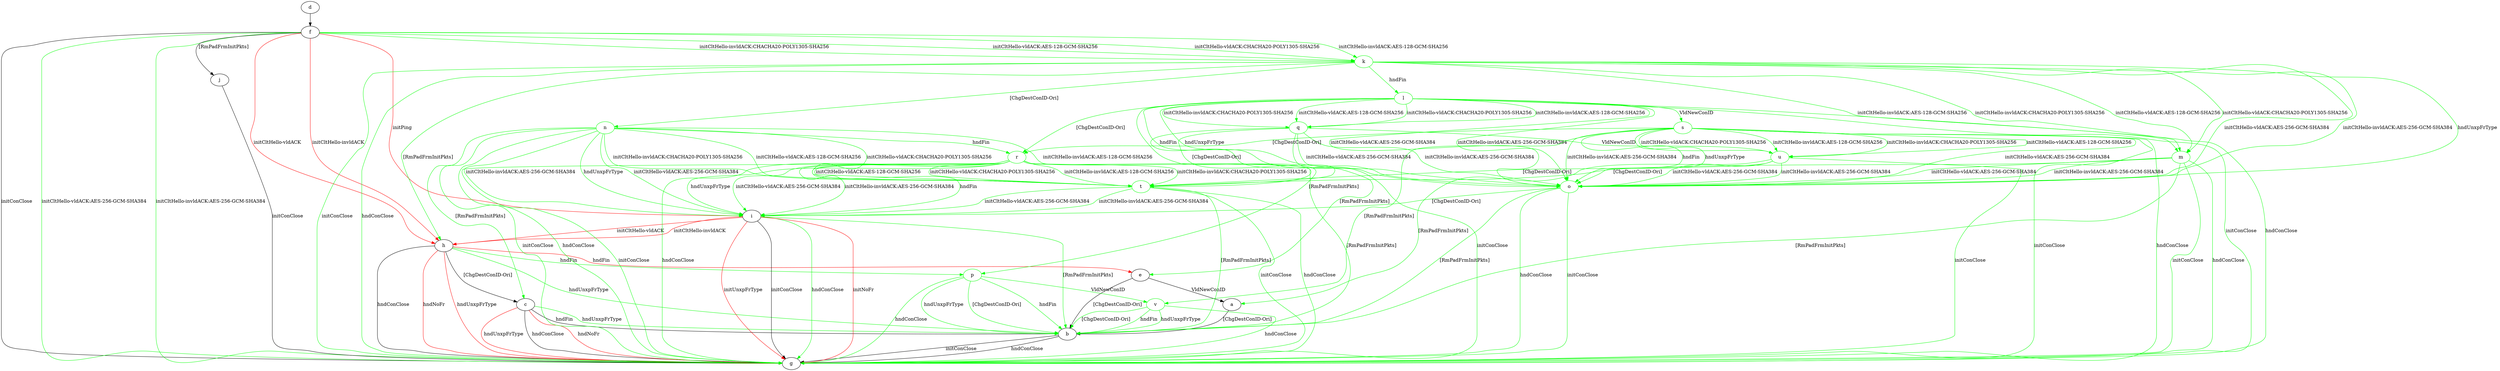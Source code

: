 digraph "" {
	a -> b	[key=0,
		label="[ChgDestConID-Ori] "];
	b -> g	[key=0,
		label="initConClose "];
	b -> g	[key=1,
		label="hndConClose "];
	c -> b	[key=0,
		label="hndFin "];
	c -> b	[key=1,
		color=green,
		label="hndUnxpFrType "];
	c -> g	[key=0,
		label="hndConClose "];
	c -> g	[key=1,
		color=red,
		label="hndNoFr "];
	c -> g	[key=2,
		color=red,
		label="hndUnxpFrType "];
	d -> f	[key=0];
	e -> a	[key=0,
		label="VldNewConID "];
	e -> b	[key=0,
		label="[ChgDestConID-Ori] "];
	f -> g	[key=0,
		label="initConClose "];
	f -> g	[key=1,
		color=green,
		label="initCltHello-vldACK:AES-256-GCM-SHA384 "];
	f -> g	[key=2,
		color=green,
		label="initCltHello-invldACK:AES-256-GCM-SHA384 "];
	f -> h	[key=0,
		color=red,
		label="initCltHello-vldACK "];
	f -> h	[key=1,
		color=red,
		label="initCltHello-invldACK "];
	f -> i	[key=0,
		color=red,
		label="initPing "];
	f -> j	[key=0,
		label="[RmPadFrmInitPkts] "];
	k	[color=green];
	f -> k	[key=0,
		color=green,
		label="initCltHello-vldACK:AES-128-GCM-SHA256 "];
	f -> k	[key=1,
		color=green,
		label="initCltHello-vldACK:CHACHA20-POLY1305-SHA256 "];
	f -> k	[key=2,
		color=green,
		label="initCltHello-invldACK:AES-128-GCM-SHA256 "];
	f -> k	[key=3,
		color=green,
		label="initCltHello-invldACK:CHACHA20-POLY1305-SHA256 "];
	h -> b	[key=0,
		color=green,
		label="hndUnxpFrType "];
	h -> c	[key=0,
		label="[ChgDestConID-Ori] "];
	h -> e	[key=0,
		color=red,
		label="hndFin "];
	h -> g	[key=0,
		label="hndConClose "];
	h -> g	[key=1,
		color=red,
		label="hndNoFr "];
	h -> g	[key=2,
		color=red,
		label="hndUnxpFrType "];
	p	[color=green];
	h -> p	[key=0,
		color=green,
		label="hndFin "];
	i -> b	[key=0,
		color=green,
		label="[RmPadFrmInitPkts] "];
	i -> g	[key=0,
		label="initConClose "];
	i -> g	[key=1,
		color=green,
		label="hndConClose "];
	i -> g	[key=2,
		color=red,
		label="initNoFr "];
	i -> g	[key=3,
		color=red,
		label="initUnxpFrType "];
	i -> h	[key=0,
		color=red,
		label="initCltHello-vldACK "];
	i -> h	[key=1,
		color=red,
		label="initCltHello-invldACK "];
	j -> g	[key=0,
		label="initConClose "];
	k -> g	[key=0,
		color=green,
		label="initConClose "];
	k -> g	[key=1,
		color=green,
		label="hndConClose "];
	k -> h	[key=0,
		color=green,
		label="[RmPadFrmInitPkts] "];
	l	[color=green];
	k -> l	[key=0,
		color=green,
		label="hndFin "];
	m	[color=green];
	k -> m	[key=0,
		color=green,
		label="initCltHello-vldACK:AES-128-GCM-SHA256 "];
	k -> m	[key=1,
		color=green,
		label="initCltHello-vldACK:CHACHA20-POLY1305-SHA256 "];
	k -> m	[key=2,
		color=green,
		label="initCltHello-invldACK:AES-128-GCM-SHA256 "];
	k -> m	[key=3,
		color=green,
		label="initCltHello-invldACK:CHACHA20-POLY1305-SHA256 "];
	n	[color=green];
	k -> n	[key=0,
		color=green,
		label="[ChgDestConID-Ori] "];
	o	[color=green];
	k -> o	[key=0,
		color=green,
		label="initCltHello-vldACK:AES-256-GCM-SHA384 "];
	k -> o	[key=1,
		color=green,
		label="initCltHello-invldACK:AES-256-GCM-SHA384 "];
	k -> o	[key=2,
		color=green,
		label="hndUnxpFrType "];
	l -> g	[key=0,
		color=green,
		label="initConClose "];
	l -> g	[key=1,
		color=green,
		label="hndConClose "];
	l -> o	[key=0,
		color=green,
		label="initCltHello-vldACK:AES-256-GCM-SHA384 "];
	l -> o	[key=1,
		color=green,
		label="initCltHello-invldACK:AES-256-GCM-SHA384 "];
	l -> o	[key=2,
		color=green,
		label="hndFin "];
	l -> o	[key=3,
		color=green,
		label="hndUnxpFrType "];
	l -> p	[key=0,
		color=green,
		label="[RmPadFrmInitPkts] "];
	q	[color=green];
	l -> q	[key=0,
		color=green,
		label="initCltHello-vldACK:AES-128-GCM-SHA256 "];
	l -> q	[key=1,
		color=green,
		label="initCltHello-vldACK:CHACHA20-POLY1305-SHA256 "];
	l -> q	[key=2,
		color=green,
		label="initCltHello-invldACK:AES-128-GCM-SHA256 "];
	l -> q	[key=3,
		color=green,
		label="initCltHello-invldACK:CHACHA20-POLY1305-SHA256 "];
	r	[color=green];
	l -> r	[key=0,
		color=green,
		label="[ChgDestConID-Ori] "];
	s	[color=green];
	l -> s	[key=0,
		color=green,
		label="VldNewConID "];
	m -> b	[key=0,
		color=green,
		label="[RmPadFrmInitPkts] "];
	m -> g	[key=0,
		color=green,
		label="initConClose "];
	m -> g	[key=1,
		color=green,
		label="hndConClose "];
	m -> o	[key=0,
		color=green,
		label="initCltHello-vldACK:AES-256-GCM-SHA384 "];
	m -> o	[key=1,
		color=green,
		label="initCltHello-invldACK:AES-256-GCM-SHA384 "];
	t	[color=green];
	m -> t	[key=0,
		color=green,
		label="[ChgDestConID-Ori] "];
	n -> c	[key=0,
		color=green,
		label="[RmPadFrmInitPkts] "];
	n -> g	[key=0,
		color=green,
		label="initConClose "];
	n -> g	[key=1,
		color=green,
		label="hndConClose "];
	n -> i	[key=0,
		color=green,
		label="initCltHello-vldACK:AES-256-GCM-SHA384 "];
	n -> i	[key=1,
		color=green,
		label="initCltHello-invldACK:AES-256-GCM-SHA384 "];
	n -> i	[key=2,
		color=green,
		label="hndUnxpFrType "];
	n -> r	[key=0,
		color=green,
		label="hndFin "];
	n -> t	[key=0,
		color=green,
		label="initCltHello-vldACK:AES-128-GCM-SHA256 "];
	n -> t	[key=1,
		color=green,
		label="initCltHello-vldACK:CHACHA20-POLY1305-SHA256 "];
	n -> t	[key=2,
		color=green,
		label="initCltHello-invldACK:AES-128-GCM-SHA256 "];
	n -> t	[key=3,
		color=green,
		label="initCltHello-invldACK:CHACHA20-POLY1305-SHA256 "];
	o -> b	[key=0,
		color=green,
		label="[RmPadFrmInitPkts] "];
	o -> g	[key=0,
		color=green,
		label="initConClose "];
	o -> g	[key=1,
		color=green,
		label="hndConClose "];
	o -> i	[key=0,
		color=green,
		label="[ChgDestConID-Ori] "];
	p -> b	[key=0,
		color=green,
		label="hndFin "];
	p -> b	[key=1,
		color=green,
		label="hndUnxpFrType "];
	p -> b	[key=2,
		color=green,
		label="[ChgDestConID-Ori] "];
	p -> g	[key=0,
		color=green,
		label="hndConClose "];
	v	[color=green];
	p -> v	[key=0,
		color=green,
		label="VldNewConID "];
	q -> e	[key=0,
		color=green,
		label="[RmPadFrmInitPkts] "];
	q -> g	[key=0,
		color=green,
		label="initConClose "];
	q -> o	[key=0,
		color=green,
		label="initCltHello-vldACK:AES-256-GCM-SHA384 "];
	q -> o	[key=1,
		color=green,
		label="initCltHello-invldACK:AES-256-GCM-SHA384 "];
	q -> t	[key=0,
		color=green,
		label="[ChgDestConID-Ori] "];
	u	[color=green];
	q -> u	[key=0,
		color=green,
		label="VldNewConID "];
	r -> b	[key=0,
		color=green,
		label="[RmPadFrmInitPkts] "];
	r -> g	[key=0,
		color=green,
		label="initConClose "];
	r -> g	[key=1,
		color=green,
		label="hndConClose "];
	r -> i	[key=0,
		color=green,
		label="initCltHello-vldACK:AES-256-GCM-SHA384 "];
	r -> i	[key=1,
		color=green,
		label="initCltHello-invldACK:AES-256-GCM-SHA384 "];
	r -> i	[key=2,
		color=green,
		label="hndFin "];
	r -> i	[key=3,
		color=green,
		label="hndUnxpFrType "];
	r -> t	[key=0,
		color=green,
		label="initCltHello-vldACK:AES-128-GCM-SHA256 "];
	r -> t	[key=1,
		color=green,
		label="initCltHello-vldACK:CHACHA20-POLY1305-SHA256 "];
	r -> t	[key=2,
		color=green,
		label="initCltHello-invldACK:AES-128-GCM-SHA256 "];
	r -> t	[key=3,
		color=green,
		label="initCltHello-invldACK:CHACHA20-POLY1305-SHA256 "];
	s -> g	[key=0,
		color=green,
		label="initConClose "];
	s -> g	[key=1,
		color=green,
		label="hndConClose "];
	s -> o	[key=0,
		color=green,
		label="initCltHello-vldACK:AES-256-GCM-SHA384 "];
	s -> o	[key=1,
		color=green,
		label="initCltHello-invldACK:AES-256-GCM-SHA384 "];
	s -> o	[key=2,
		color=green,
		label="hndFin "];
	s -> o	[key=3,
		color=green,
		label="hndUnxpFrType "];
	s -> r	[key=0,
		color=green,
		label="[ChgDestConID-Ori] "];
	s -> u	[key=0,
		color=green,
		label="initCltHello-vldACK:AES-128-GCM-SHA256 "];
	s -> u	[key=1,
		color=green,
		label="initCltHello-vldACK:CHACHA20-POLY1305-SHA256 "];
	s -> u	[key=2,
		color=green,
		label="initCltHello-invldACK:AES-128-GCM-SHA256 "];
	s -> u	[key=3,
		color=green,
		label="initCltHello-invldACK:CHACHA20-POLY1305-SHA256 "];
	s -> v	[key=0,
		color=green,
		label="[RmPadFrmInitPkts] "];
	t -> b	[key=0,
		color=green,
		label="[RmPadFrmInitPkts] "];
	t -> g	[key=0,
		color=green,
		label="initConClose "];
	t -> g	[key=1,
		color=green,
		label="hndConClose "];
	t -> i	[key=0,
		color=green,
		label="initCltHello-vldACK:AES-256-GCM-SHA384 "];
	t -> i	[key=1,
		color=green,
		label="initCltHello-invldACK:AES-256-GCM-SHA384 "];
	u -> a	[key=0,
		color=green,
		label="[RmPadFrmInitPkts] "];
	u -> g	[key=0,
		color=green,
		label="initConClose "];
	u -> o	[key=0,
		color=green,
		label="initCltHello-vldACK:AES-256-GCM-SHA384 "];
	u -> o	[key=1,
		color=green,
		label="initCltHello-invldACK:AES-256-GCM-SHA384 "];
	u -> t	[key=0,
		color=green,
		label="[ChgDestConID-Ori] "];
	v -> b	[key=0,
		color=green,
		label="hndFin "];
	v -> b	[key=1,
		color=green,
		label="hndUnxpFrType "];
	v -> b	[key=2,
		color=green,
		label="[ChgDestConID-Ori] "];
	v -> g	[key=0,
		color=green,
		label="hndConClose "];
}
